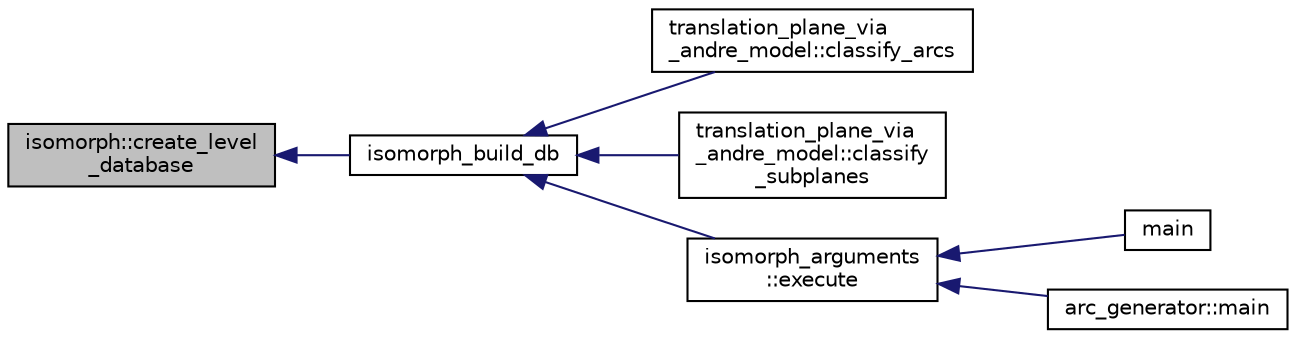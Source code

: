 digraph "isomorph::create_level_database"
{
  edge [fontname="Helvetica",fontsize="10",labelfontname="Helvetica",labelfontsize="10"];
  node [fontname="Helvetica",fontsize="10",shape=record];
  rankdir="LR";
  Node1522 [label="isomorph::create_level\l_database",height=0.2,width=0.4,color="black", fillcolor="grey75", style="filled", fontcolor="black"];
  Node1522 -> Node1523 [dir="back",color="midnightblue",fontsize="10",style="solid",fontname="Helvetica"];
  Node1523 [label="isomorph_build_db",height=0.2,width=0.4,color="black", fillcolor="white", style="filled",URL="$d4/d7e/isomorph__global_8_c.html#a12eb18567e79a7978cb4f9e80d2055ac"];
  Node1523 -> Node1524 [dir="back",color="midnightblue",fontsize="10",style="solid",fontname="Helvetica"];
  Node1524 [label="translation_plane_via\l_andre_model::classify_arcs",height=0.2,width=0.4,color="black", fillcolor="white", style="filled",URL="$d1/dcc/classtranslation__plane__via__andre__model.html#ac8f002e812a8b152d41e806688601c5e"];
  Node1523 -> Node1525 [dir="back",color="midnightblue",fontsize="10",style="solid",fontname="Helvetica"];
  Node1525 [label="translation_plane_via\l_andre_model::classify\l_subplanes",height=0.2,width=0.4,color="black", fillcolor="white", style="filled",URL="$d1/dcc/classtranslation__plane__via__andre__model.html#a794fefa95f0a7f7b887133375988ee55"];
  Node1523 -> Node1526 [dir="back",color="midnightblue",fontsize="10",style="solid",fontname="Helvetica"];
  Node1526 [label="isomorph_arguments\l::execute",height=0.2,width=0.4,color="black", fillcolor="white", style="filled",URL="$d5/de4/classisomorph__arguments.html#aa85e472d14906abdd5672dc66027583e"];
  Node1526 -> Node1527 [dir="back",color="midnightblue",fontsize="10",style="solid",fontname="Helvetica"];
  Node1527 [label="main",height=0.2,width=0.4,color="black", fillcolor="white", style="filled",URL="$d1/d5e/blt__main_8_c.html#a217dbf8b442f20279ea00b898af96f52"];
  Node1526 -> Node1528 [dir="back",color="midnightblue",fontsize="10",style="solid",fontname="Helvetica"];
  Node1528 [label="arc_generator::main",height=0.2,width=0.4,color="black", fillcolor="white", style="filled",URL="$d4/d21/classarc__generator.html#ad80140b51b165dad1fe6ab232be7829a"];
}
